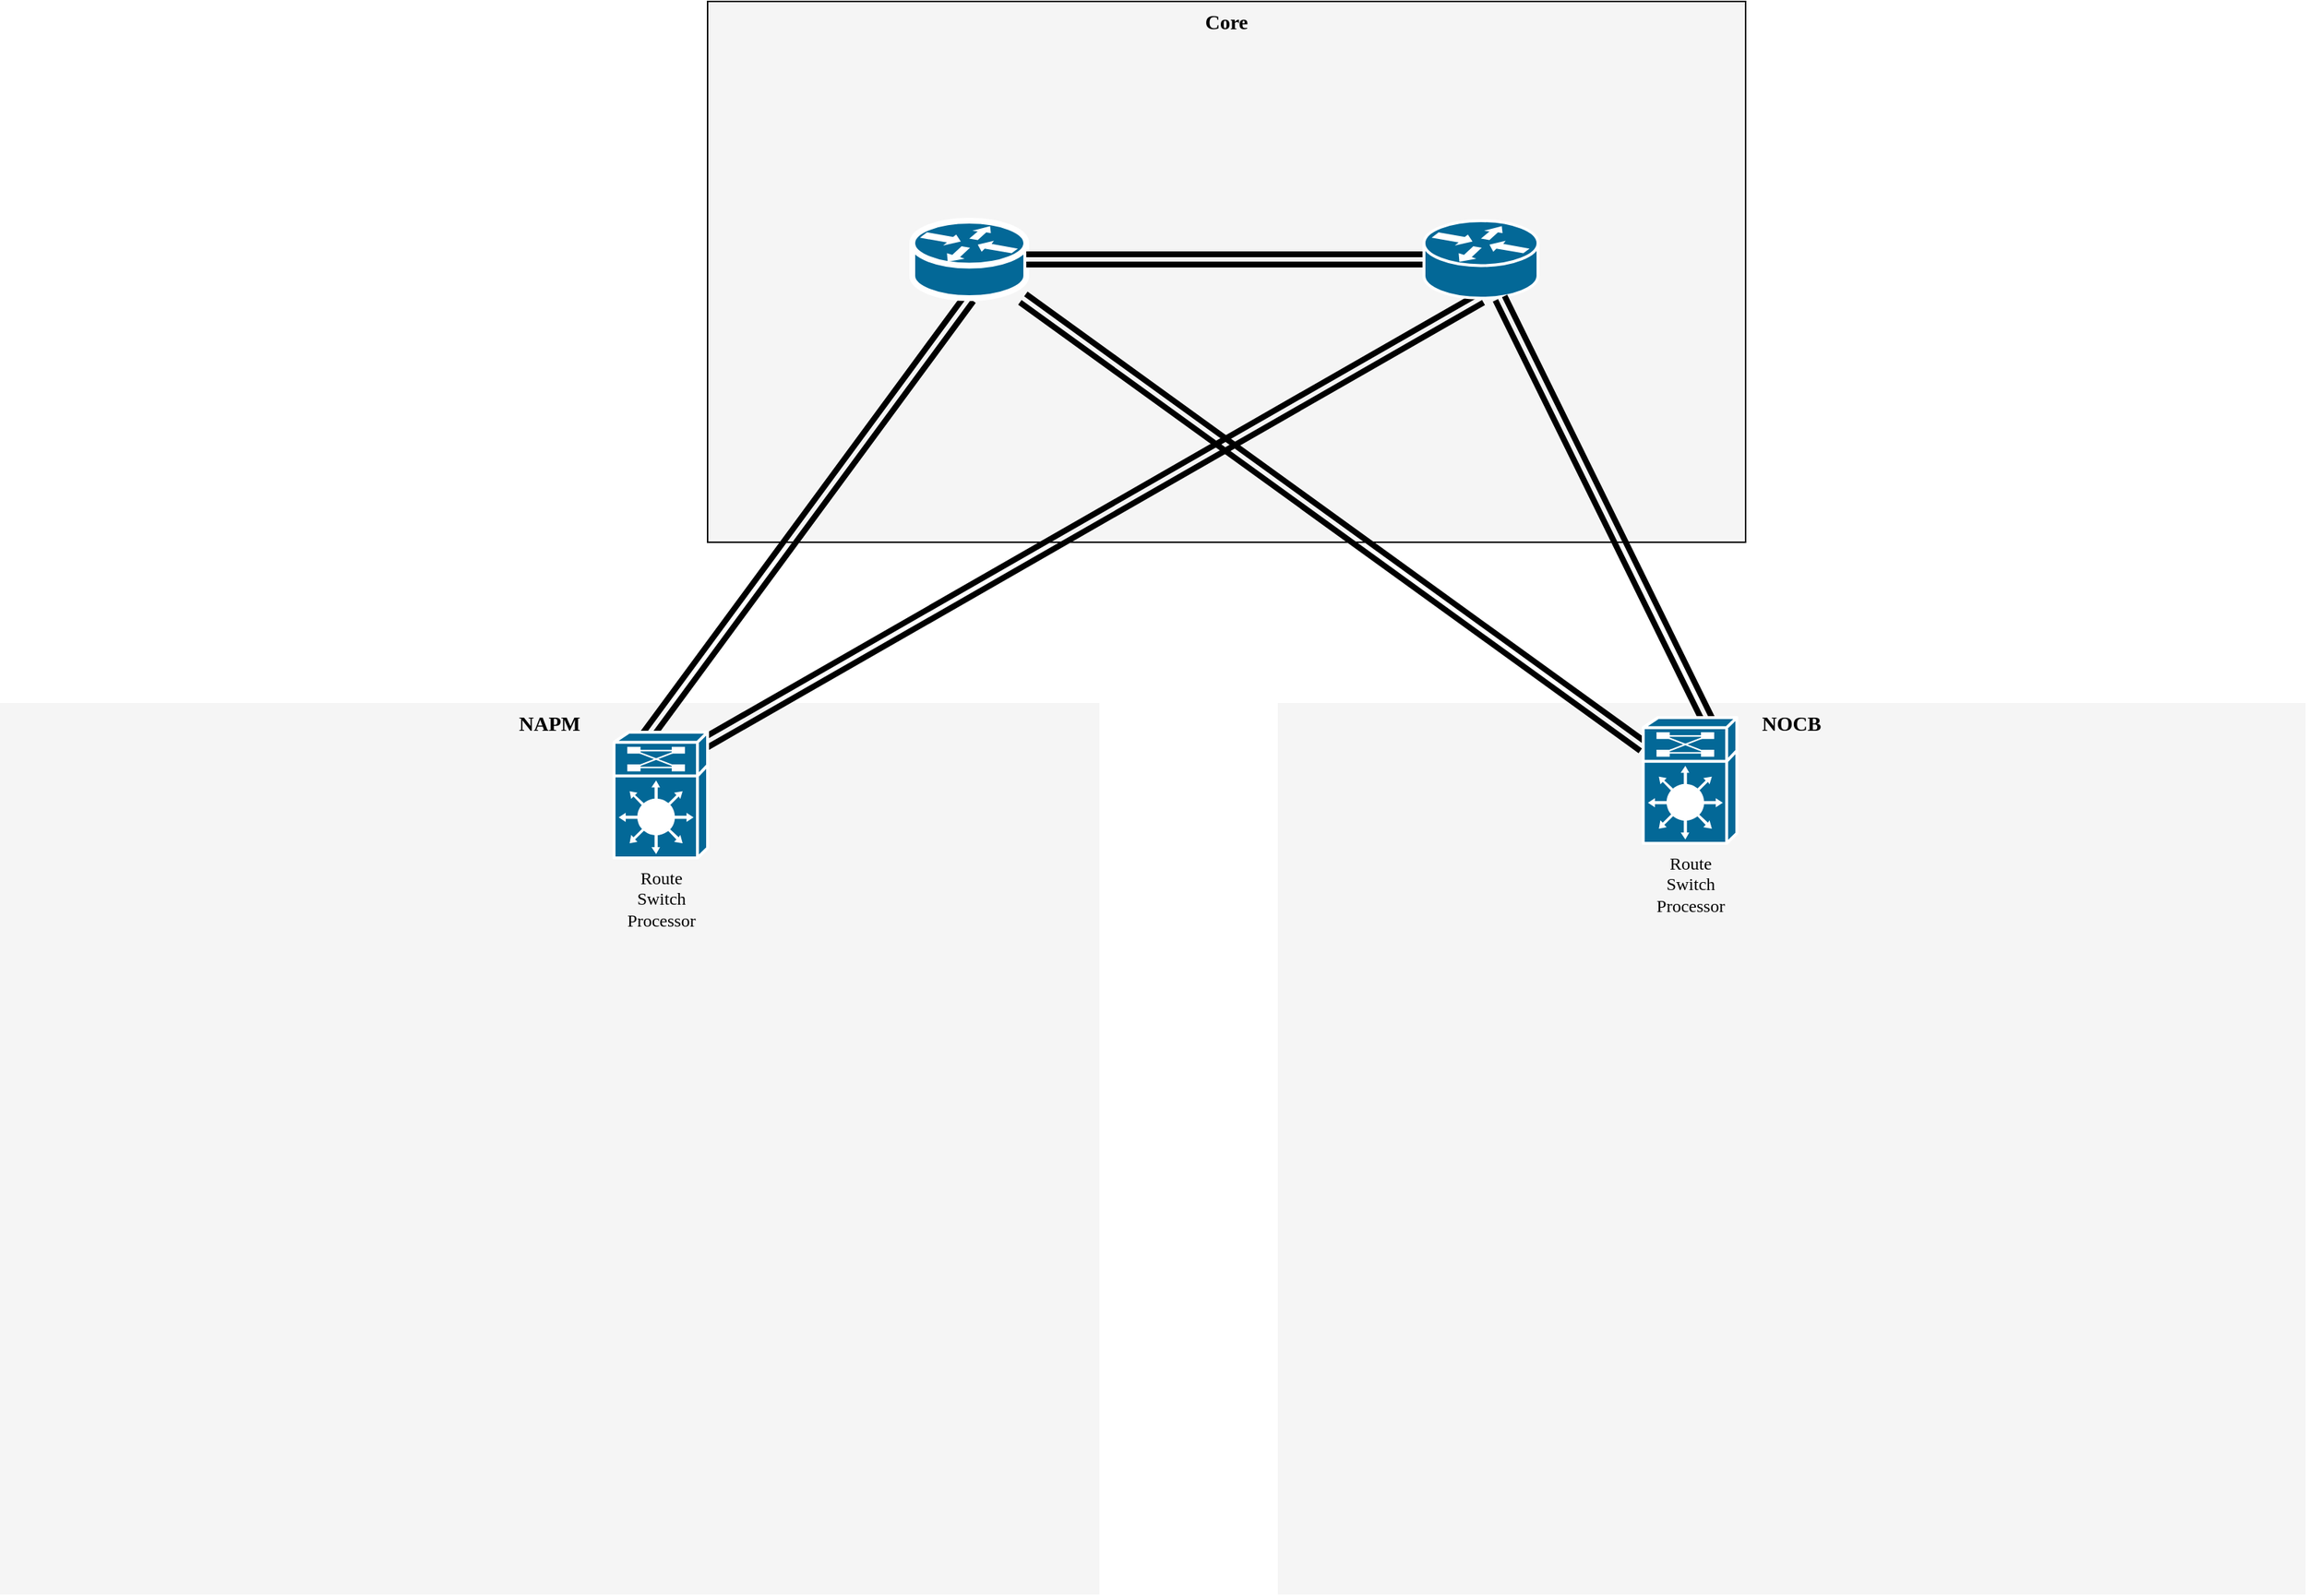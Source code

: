 <mxfile version="16.1.2" type="github">
  <diagram name="Page-1" id="c37626ed-c26b-45fb-9056-f9ebc6bb27b6">
    <mxGraphModel dx="1773" dy="1112" grid="1" gridSize="10" guides="1" tooltips="1" connect="1" arrows="0" fold="1" page="1" pageScale="1" pageWidth="1100" pageHeight="850" background="none" math="0" shadow="0">
      <root>
        <mxCell id="0" />
        <mxCell id="1" parent="0" />
        <mxCell id="1c7a67bf8fd3230f-83" value="NAPM" style="whiteSpace=wrap;html=1;rounded=0;shadow=0;comic=0;strokeWidth=1;fontFamily=Verdana;fontSize=14;fillColor=#f5f5f5;strokeColor=none;verticalAlign=top;fontStyle=1;" parent="1" vertex="1">
          <mxGeometry x="86" y="550" width="752" height="610" as="geometry" />
        </mxCell>
        <mxCell id="1c7a67bf8fd3230f-81" value="Core" style="whiteSpace=wrap;html=1;rounded=0;shadow=0;comic=0;strokeWidth=1;fontFamily=Verdana;fontSize=14;fillColor=#f5f5f5;strokeColor=default;fontStyle=1;verticalAlign=top;" parent="1" vertex="1">
          <mxGeometry x="570" y="70" width="710" height="370" as="geometry" />
        </mxCell>
        <mxCell id="1c7a67bf8fd3230f-80" value="NOCB" style="whiteSpace=wrap;html=1;rounded=0;shadow=0;comic=0;strokeWidth=1;fontFamily=Verdana;fontSize=14;fillColor=#f5f5f5;strokeColor=none;fontStyle=1;verticalAlign=top;" parent="1" vertex="1">
          <mxGeometry x="960" y="550" width="703" height="610" as="geometry" />
        </mxCell>
        <mxCell id="1c7a67bf8fd3230f-38" style="edgeStyle=none;html=1;labelBackgroundColor=none;startFill=0;endArrow=none;endFill=0;strokeWidth=2;fontFamily=Verdana;fontSize=12;" parent="1" target="1c7a67bf8fd3230f-5" edge="1">
          <mxGeometry relative="1" as="geometry">
            <mxPoint x="968.329" y="392.0" as="sourcePoint" />
          </mxGeometry>
        </mxCell>
        <mxCell id="1c7a67bf8fd3230f-39" style="edgeStyle=none;html=1;labelBackgroundColor=none;startFill=0;endArrow=none;endFill=0;strokeWidth=2;fontFamily=Verdana;fontSize=12;" parent="1" target="1c7a67bf8fd3230f-5" edge="1">
          <mxGeometry relative="1" as="geometry">
            <mxPoint x="1119.235" y="392.0" as="sourcePoint" />
          </mxGeometry>
        </mxCell>
        <mxCell id="1c7a67bf8fd3230f-40" style="edgeStyle=none;html=1;labelBackgroundColor=none;startFill=0;endArrow=none;endFill=0;strokeWidth=2;fontFamily=Verdana;fontSize=12;" parent="1" target="1c7a67bf8fd3230f-5" edge="1">
          <mxGeometry relative="1" as="geometry">
            <mxPoint x="1340.0" y="366" as="sourcePoint" />
          </mxGeometry>
        </mxCell>
        <mxCell id="1c7a67bf8fd3230f-41" style="edgeStyle=none;html=1;labelBackgroundColor=none;startFill=0;endArrow=none;endFill=0;strokeWidth=2;fontFamily=Verdana;fontSize=12;" parent="1" source="1c7a67bf8fd3230f-5" edge="1">
          <mxGeometry relative="1" as="geometry">
            <mxPoint x="1240.0" y="519" as="targetPoint" />
          </mxGeometry>
        </mxCell>
        <mxCell id="1c7a67bf8fd3230f-49" style="edgeStyle=none;html=1;labelBackgroundColor=none;startFill=0;endArrow=none;endFill=0;strokeWidth=2;fontFamily=Verdana;fontSize=12;" parent="1" target="1c7a67bf8fd3230f-46" edge="1">
          <mxGeometry relative="1" as="geometry">
            <mxPoint x="1020.0" y="551.12" as="sourcePoint" />
          </mxGeometry>
        </mxCell>
        <mxCell id="1c7a67bf8fd3230f-50" style="edgeStyle=none;html=1;labelBackgroundColor=none;startFill=0;endArrow=none;endFill=0;strokeWidth=2;fontFamily=Verdana;fontSize=12;" parent="1" target="1c7a67bf8fd3230f-47" edge="1">
          <mxGeometry relative="1" as="geometry">
            <mxPoint x="1084" y="553.365" as="sourcePoint" />
          </mxGeometry>
        </mxCell>
        <mxCell id="1c7a67bf8fd3230f-42" style="edgeStyle=none;html=1;labelBackgroundColor=none;startFill=0;endArrow=none;endFill=0;strokeWidth=2;fontFamily=Verdana;fontSize=12;" parent="1" target="1c7a67bf8fd3230f-10" edge="1">
          <mxGeometry relative="1" as="geometry">
            <mxPoint x="1304" y="519" as="sourcePoint" />
          </mxGeometry>
        </mxCell>
        <mxCell id="1c7a67bf8fd3230f-43" style="edgeStyle=none;html=1;labelBackgroundColor=none;startFill=0;endArrow=none;endFill=0;strokeWidth=2;fontFamily=Verdana;fontSize=12;" parent="1" target="1c7a67bf8fd3230f-11" edge="1">
          <mxGeometry relative="1" as="geometry">
            <mxPoint x="1412" y="506.126" as="sourcePoint" />
          </mxGeometry>
        </mxCell>
        <mxCell id="1c7a67bf8fd3230f-44" style="edgeStyle=none;html=1;labelBackgroundColor=none;startFill=0;endArrow=none;endFill=0;strokeWidth=2;fontFamily=Verdana;fontSize=12;" parent="1" target="1c7a67bf8fd3230f-12" edge="1">
          <mxGeometry relative="1" as="geometry">
            <mxPoint x="1412" y="525.232" as="sourcePoint" />
          </mxGeometry>
        </mxCell>
        <mxCell id="1c7a67bf8fd3230f-51" style="edgeStyle=none;html=1;labelBackgroundColor=none;startFill=0;endArrow=none;endFill=0;strokeWidth=2;fontFamily=Verdana;fontSize=12;" parent="1" target="1c7a67bf8fd3230f-48" edge="1">
          <mxGeometry relative="1" as="geometry">
            <mxPoint x="1407.391" y="552.0" as="sourcePoint" />
          </mxGeometry>
        </mxCell>
        <mxCell id="4torE-JFeFEt0INfoeiA-35" style="edgeStyle=none;shape=link;rounded=0;orthogonalLoop=1;jettySize=auto;html=1;exitX=0.5;exitY=1;exitDx=0;exitDy=0;exitPerimeter=0;entryX=0.285;entryY=0.098;entryDx=0;entryDy=0;entryPerimeter=0;strokeColor=default;strokeWidth=4;" edge="1" parent="1" source="4torE-JFeFEt0INfoeiA-20" target="4torE-JFeFEt0INfoeiA-6">
          <mxGeometry relative="1" as="geometry" />
        </mxCell>
        <mxCell id="4torE-JFeFEt0INfoeiA-20" value="" style="shape=mxgraph.cisco.routers.router;html=1;pointerEvents=1;dashed=0;fillColor=#036897;strokeColor=#ffffff;strokeWidth=4;verticalLabelPosition=bottom;verticalAlign=top;align=center;outlineConnect=0;" vertex="1" parent="1">
          <mxGeometry x="710" y="220" width="78" height="53" as="geometry" />
        </mxCell>
        <mxCell id="4torE-JFeFEt0INfoeiA-34" style="rounded=0;orthogonalLoop=1;jettySize=auto;html=1;exitX=0;exitY=0.5;exitDx=0;exitDy=0;exitPerimeter=0;strokeColor=default;strokeWidth=4;shape=link;" edge="1" parent="1" source="4torE-JFeFEt0INfoeiA-21" target="4torE-JFeFEt0INfoeiA-20">
          <mxGeometry relative="1" as="geometry" />
        </mxCell>
        <mxCell id="4torE-JFeFEt0INfoeiA-36" style="edgeStyle=none;shape=link;rounded=0;orthogonalLoop=1;jettySize=auto;html=1;exitX=0.5;exitY=1;exitDx=0;exitDy=0;exitPerimeter=0;entryX=0.832;entryY=0.145;entryDx=0;entryDy=0;entryPerimeter=0;strokeColor=default;strokeWidth=4;" edge="1" parent="1" source="4torE-JFeFEt0INfoeiA-21" target="4torE-JFeFEt0INfoeiA-6">
          <mxGeometry relative="1" as="geometry" />
        </mxCell>
        <mxCell id="4torE-JFeFEt0INfoeiA-21" value="" style="shape=mxgraph.cisco.routers.router;html=1;pointerEvents=1;dashed=0;fillColor=#036897;strokeColor=#ffffff;strokeWidth=2;verticalLabelPosition=bottom;verticalAlign=top;align=center;outlineConnect=0;" vertex="1" parent="1">
          <mxGeometry x="1060" y="220" width="78" height="53" as="geometry" />
        </mxCell>
        <mxCell id="4torE-JFeFEt0INfoeiA-6" value="Route&lt;div&gt;Switch&lt;/div&gt;&lt;div&gt;Processor&lt;/div&gt;" style="shape=mxgraph.cisco.misc.route_switch_processor;html=1;dashed=0;fillColor=#036897;strokeColor=#ffffff;strokeWidth=2;verticalLabelPosition=bottom;verticalAlign=top;rounded=0;shadow=0;comic=0;fontFamily=Verdana;fontSize=12;" vertex="1" parent="1">
          <mxGeometry x="506" y="570" width="64" height="86" as="geometry" />
        </mxCell>
        <mxCell id="4torE-JFeFEt0INfoeiA-38" style="edgeStyle=none;shape=link;rounded=0;orthogonalLoop=1;jettySize=auto;html=1;strokeColor=default;strokeWidth=4;" edge="1" parent="1" source="4torE-JFeFEt0INfoeiA-37" target="4torE-JFeFEt0INfoeiA-20">
          <mxGeometry relative="1" as="geometry" />
        </mxCell>
        <mxCell id="4torE-JFeFEt0INfoeiA-39" style="edgeStyle=none;shape=link;rounded=0;orthogonalLoop=1;jettySize=auto;html=1;exitX=0.744;exitY=0.106;exitDx=0;exitDy=0;exitPerimeter=0;strokeColor=default;strokeWidth=4;" edge="1" parent="1" source="4torE-JFeFEt0INfoeiA-37" target="4torE-JFeFEt0INfoeiA-21">
          <mxGeometry relative="1" as="geometry" />
        </mxCell>
        <mxCell id="4torE-JFeFEt0INfoeiA-37" value="Route&lt;div&gt;Switch&lt;/div&gt;&lt;div&gt;Processor&lt;/div&gt;" style="shape=mxgraph.cisco.misc.route_switch_processor;html=1;dashed=0;fillColor=#036897;strokeColor=#ffffff;strokeWidth=2;verticalLabelPosition=bottom;verticalAlign=top;rounded=0;shadow=0;comic=0;fontFamily=Verdana;fontSize=12;" vertex="1" parent="1">
          <mxGeometry x="1210" y="560" width="64" height="86" as="geometry" />
        </mxCell>
      </root>
    </mxGraphModel>
  </diagram>
</mxfile>
